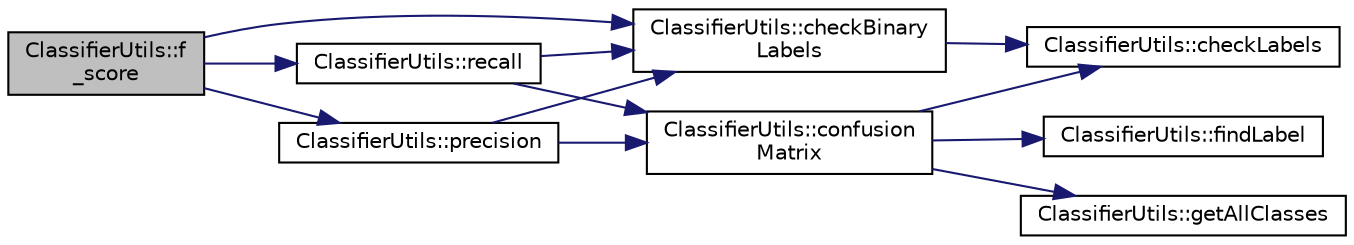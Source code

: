 digraph "ClassifierUtils::f_score"
{
  bgcolor="transparent";
  edge [fontname="Helvetica",fontsize="10",labelfontname="Helvetica",labelfontsize="10"];
  node [fontname="Helvetica",fontsize="10",shape=record];
  rankdir="LR";
  Node27 [label="ClassifierUtils::f\l_score",height=0.2,width=0.4,color="black", fillcolor="grey75", style="filled", fontcolor="black"];
  Node27 -> Node28 [color="midnightblue",fontsize="10",style="solid",fontname="Helvetica"];
  Node28 [label="ClassifierUtils::checkBinary\lLabels",height=0.2,width=0.4,color="black",URL="$classClassifierUtils.html#ad1ba8941d76b6f251601f60a52321796"];
  Node28 -> Node29 [color="midnightblue",fontsize="10",style="solid",fontname="Helvetica"];
  Node29 [label="ClassifierUtils::checkLabels",height=0.2,width=0.4,color="black",URL="$classClassifierUtils.html#a5d2e296c795dceb1e033fae541bbc4da"];
  Node27 -> Node30 [color="midnightblue",fontsize="10",style="solid",fontname="Helvetica"];
  Node30 [label="ClassifierUtils::precision",height=0.2,width=0.4,color="black",URL="$classClassifierUtils.html#a18942f9191e113a018041a5ab1f306a7"];
  Node30 -> Node28 [color="midnightblue",fontsize="10",style="solid",fontname="Helvetica"];
  Node30 -> Node31 [color="midnightblue",fontsize="10",style="solid",fontname="Helvetica"];
  Node31 [label="ClassifierUtils::confusion\lMatrix",height=0.2,width=0.4,color="black",URL="$classClassifierUtils.html#abc1fc8d0290671468f3313abf500ba6d"];
  Node31 -> Node29 [color="midnightblue",fontsize="10",style="solid",fontname="Helvetica"];
  Node31 -> Node32 [color="midnightblue",fontsize="10",style="solid",fontname="Helvetica"];
  Node32 [label="ClassifierUtils::getAllClasses",height=0.2,width=0.4,color="black",URL="$classClassifierUtils.html#a28f096a4fc200737a6b4477965e1e8fa"];
  Node31 -> Node33 [color="midnightblue",fontsize="10",style="solid",fontname="Helvetica"];
  Node33 [label="ClassifierUtils::findLabel",height=0.2,width=0.4,color="black",URL="$classClassifierUtils.html#aba0abbd24fbd086684b0cf7f1996d55f"];
  Node27 -> Node34 [color="midnightblue",fontsize="10",style="solid",fontname="Helvetica"];
  Node34 [label="ClassifierUtils::recall",height=0.2,width=0.4,color="black",URL="$classClassifierUtils.html#a08212d9c1e83aa241ae83a317c3dd2a0"];
  Node34 -> Node28 [color="midnightblue",fontsize="10",style="solid",fontname="Helvetica"];
  Node34 -> Node31 [color="midnightblue",fontsize="10",style="solid",fontname="Helvetica"];
}
